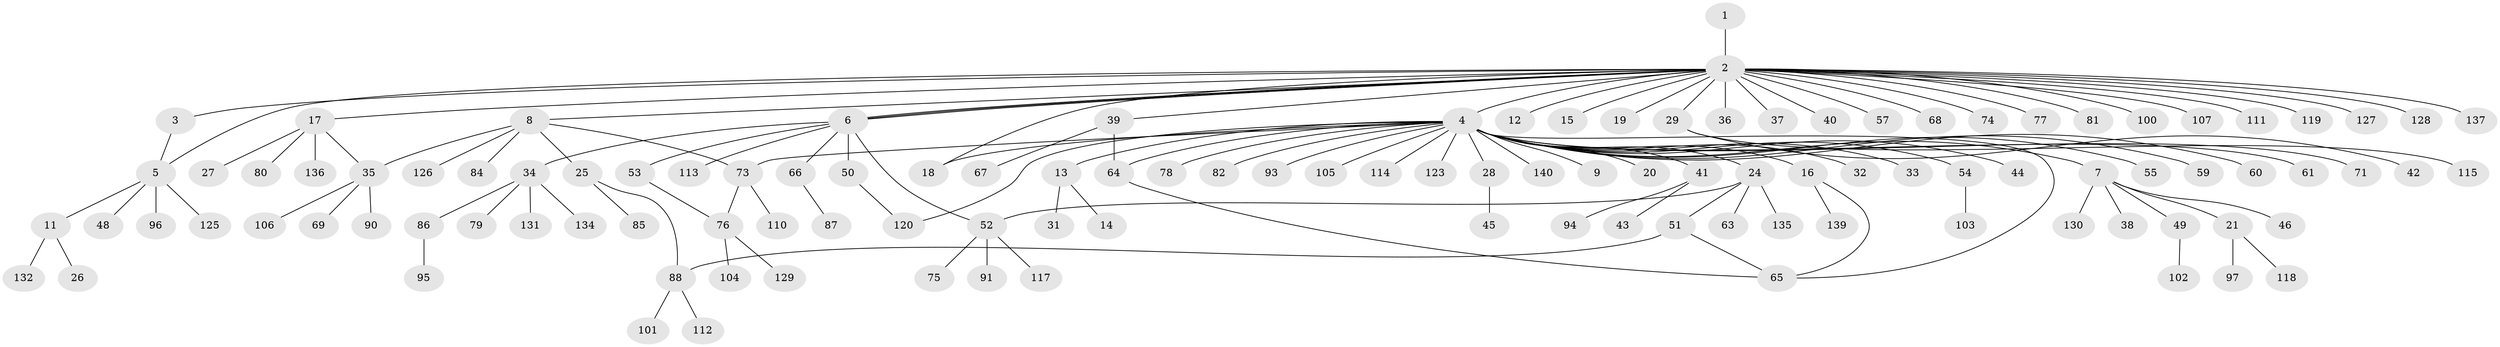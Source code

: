 // Generated by graph-tools (version 1.1) at 2025/23/03/03/25 07:23:49]
// undirected, 117 vertices, 130 edges
graph export_dot {
graph [start="1"]
  node [color=gray90,style=filled];
  1;
  2 [super="+10"];
  3;
  4 [super="+92"];
  5 [super="+89"];
  6 [super="+30"];
  7 [super="+58"];
  8 [super="+22"];
  9;
  11;
  12;
  13;
  14;
  15 [super="+141"];
  16 [super="+133"];
  17 [super="+23"];
  18;
  19;
  20;
  21 [super="+99"];
  24 [super="+47"];
  25;
  26;
  27;
  28;
  29;
  31;
  32;
  33;
  34 [super="+56"];
  35;
  36;
  37;
  38;
  39;
  40;
  41;
  42;
  43 [super="+72"];
  44;
  45;
  46;
  48;
  49;
  50;
  51 [super="+108"];
  52 [super="+70"];
  53;
  54;
  55 [super="+62"];
  57;
  59;
  60;
  61 [super="+83"];
  63;
  64;
  65 [super="+124"];
  66;
  67;
  68 [super="+109"];
  69;
  71;
  73 [super="+116"];
  74;
  75;
  76 [super="+98"];
  77;
  78;
  79;
  80;
  81;
  82;
  84 [super="+121"];
  85;
  86;
  87;
  88 [super="+138"];
  90;
  91;
  93;
  94;
  95;
  96;
  97;
  100;
  101 [super="+122"];
  102;
  103;
  104;
  105;
  106;
  107;
  110;
  111;
  112;
  113;
  114;
  115;
  117;
  118;
  119;
  120;
  123;
  125;
  126;
  127;
  128;
  129;
  130;
  131;
  132;
  134;
  135;
  136;
  137;
  139;
  140;
  1 -- 2;
  2 -- 3;
  2 -- 4;
  2 -- 5;
  2 -- 6;
  2 -- 6;
  2 -- 6;
  2 -- 8;
  2 -- 12;
  2 -- 15;
  2 -- 17;
  2 -- 18;
  2 -- 19;
  2 -- 29;
  2 -- 36;
  2 -- 37;
  2 -- 39;
  2 -- 40;
  2 -- 57;
  2 -- 68;
  2 -- 74;
  2 -- 77;
  2 -- 81;
  2 -- 100;
  2 -- 107;
  2 -- 111;
  2 -- 119;
  2 -- 127;
  2 -- 128;
  2 -- 137;
  3 -- 5;
  4 -- 7;
  4 -- 9;
  4 -- 13;
  4 -- 16;
  4 -- 18;
  4 -- 20;
  4 -- 24;
  4 -- 28;
  4 -- 32;
  4 -- 33;
  4 -- 41;
  4 -- 44;
  4 -- 54;
  4 -- 55;
  4 -- 59;
  4 -- 60;
  4 -- 61;
  4 -- 64;
  4 -- 65;
  4 -- 71;
  4 -- 73;
  4 -- 78;
  4 -- 82;
  4 -- 93;
  4 -- 105;
  4 -- 114;
  4 -- 120;
  4 -- 123;
  4 -- 140;
  5 -- 11;
  5 -- 48;
  5 -- 125;
  5 -- 96;
  6 -- 34;
  6 -- 52;
  6 -- 53;
  6 -- 66;
  6 -- 113;
  6 -- 50;
  7 -- 21;
  7 -- 38;
  7 -- 46;
  7 -- 49;
  7 -- 130;
  8 -- 73;
  8 -- 35;
  8 -- 84;
  8 -- 25;
  8 -- 126;
  11 -- 26;
  11 -- 132;
  13 -- 14;
  13 -- 31;
  16 -- 65;
  16 -- 139;
  17 -- 27;
  17 -- 80;
  17 -- 35;
  17 -- 136;
  21 -- 97;
  21 -- 118;
  24 -- 51;
  24 -- 52;
  24 -- 63;
  24 -- 135;
  25 -- 85;
  25 -- 88;
  28 -- 45;
  29 -- 42;
  29 -- 115;
  34 -- 79;
  34 -- 86;
  34 -- 134;
  34 -- 131;
  35 -- 69;
  35 -- 90;
  35 -- 106;
  39 -- 64;
  39 -- 67;
  41 -- 43;
  41 -- 94;
  49 -- 102;
  50 -- 120;
  51 -- 88;
  51 -- 65;
  52 -- 75;
  52 -- 91;
  52 -- 117;
  53 -- 76;
  54 -- 103;
  64 -- 65;
  66 -- 87;
  73 -- 110;
  73 -- 76;
  76 -- 104;
  76 -- 129;
  86 -- 95;
  88 -- 101;
  88 -- 112;
}
